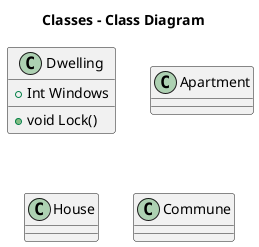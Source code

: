 @startuml

title Classes - Class Diagram


class Dwelling {
  +Int Windows
  +void Lock()
}

class Apartment
class House
class Commune

@enduml